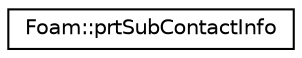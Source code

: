 digraph "Graphical Class Hierarchy"
{
 // LATEX_PDF_SIZE
  edge [fontname="Helvetica",fontsize="10",labelfontname="Helvetica",labelfontsize="10"];
  node [fontname="Helvetica",fontsize="10",shape=record];
  rankdir="LR";
  Node0 [label="Foam::prtSubContactInfo",height=0.2,width=0.4,color="black", fillcolor="white", style="filled",URL="$classFoam_1_1prtSubContactInfo.html",tooltip=" "];
}
